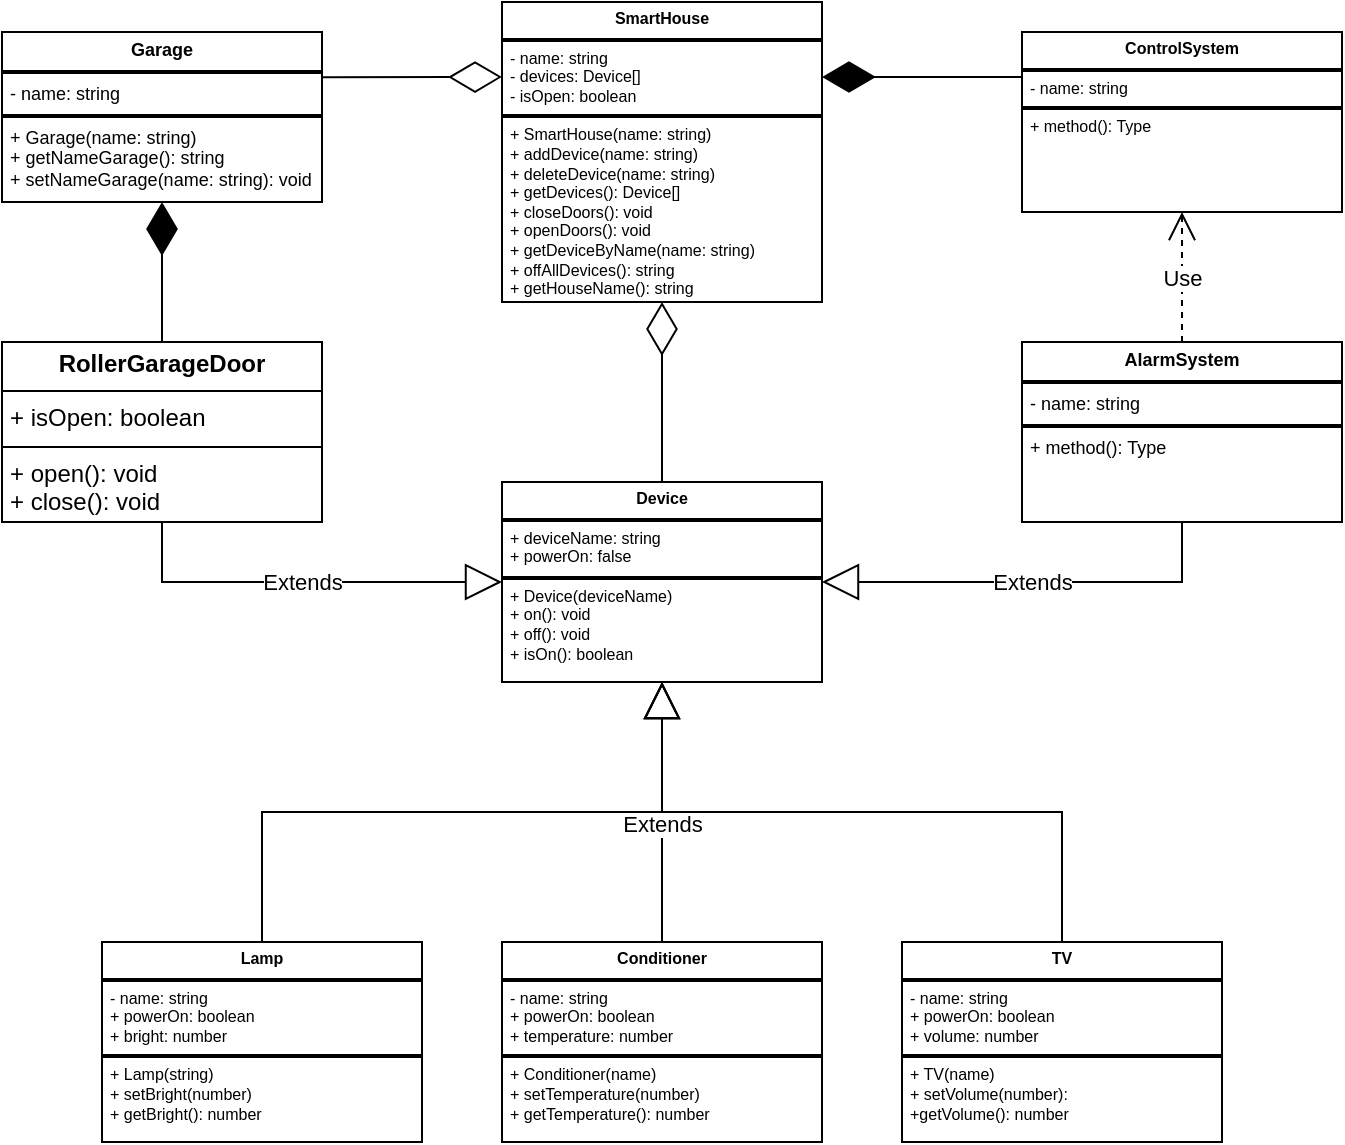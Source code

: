 <mxfile version="24.2.7" type="device">
  <diagram name="Страница — 1" id="bERqnaUpnix3Bu8-cO2g">
    <mxGraphModel dx="797" dy="441" grid="1" gridSize="10" guides="1" tooltips="1" connect="1" arrows="1" fold="1" page="1" pageScale="1" pageWidth="827" pageHeight="1169" background="#FFFFFF" math="0" shadow="0">
      <root>
        <mxCell id="0" />
        <mxCell id="1" parent="0" />
        <mxCell id="8Muu9q0Q0DCxU8LPVgdl-43" value="&lt;p style=&quot;margin: 4px 0px 0px; text-align: center; font-size: 8px;&quot;&gt;&lt;b style=&quot;font-size: 8px;&quot;&gt;SmartHouse&lt;/b&gt;&lt;/p&gt;&lt;hr style=&quot;border-style: solid; font-size: 8px;&quot;&gt;&lt;p style=&quot;margin: 0px 0px 0px 4px; font-size: 8px;&quot;&gt;&lt;font style=&quot;font-size: 8px;&quot;&gt;- name: string&lt;/font&gt;&lt;/p&gt;&lt;p style=&quot;margin: 0px 0px 0px 4px; font-size: 8px;&quot;&gt;&lt;font style=&quot;font-size: 8px;&quot;&gt;- devices: Device[]&lt;/font&gt;&lt;/p&gt;&lt;p style=&quot;margin: 0px 0px 0px 4px; font-size: 8px;&quot;&gt;&lt;font style=&quot;font-size: 8px;&quot;&gt;- isOpen: boolean&lt;/font&gt;&lt;/p&gt;&lt;hr style=&quot;border-style: solid; font-size: 8px;&quot;&gt;&lt;p style=&quot;margin: 0px 0px 0px 4px; font-size: 8px;&quot;&gt;+ SmartHouse(name: string)&lt;/p&gt;&lt;p style=&quot;margin: 0px 0px 0px 4px; font-size: 8px;&quot;&gt;+ addDevice(name: string)&lt;/p&gt;&lt;p style=&quot;margin: 0px 0px 0px 4px; font-size: 8px;&quot;&gt;+ deleteDevice(name: string)&lt;/p&gt;&lt;p style=&quot;margin: 0px 0px 0px 4px; font-size: 8px;&quot;&gt;+ getDevices(): Device[]&lt;/p&gt;&lt;p style=&quot;margin: 0px 0px 0px 4px; font-size: 8px;&quot;&gt;+ closeDoors(): void&lt;/p&gt;&lt;p style=&quot;margin: 0px 0px 0px 4px; font-size: 8px;&quot;&gt;+ openDoors(): void&lt;/p&gt;&lt;p style=&quot;margin: 0px 0px 0px 4px; font-size: 8px;&quot;&gt;+ getDeviceByName(name: string)&lt;/p&gt;&lt;p style=&quot;margin: 0px 0px 0px 4px; font-size: 8px;&quot;&gt;+ offAllDevices(): string&lt;/p&gt;&lt;p style=&quot;margin: 0px 0px 0px 4px; font-size: 8px;&quot;&gt;+ getHouseName(): string&lt;/p&gt;&lt;p style=&quot;margin: 0px 0px 0px 4px; font-size: 8px;&quot;&gt;&lt;br&gt;&lt;/p&gt;" style="verticalAlign=top;align=left;overflow=fill;html=1;whiteSpace=wrap;fillColor=none;fontSize=8;" vertex="1" parent="1">
          <mxGeometry x="350" y="230" width="160" height="150" as="geometry" />
        </mxCell>
        <mxCell id="8Muu9q0Q0DCxU8LPVgdl-45" value="&lt;p style=&quot;margin: 4px 0px 0px; text-align: center; font-size: 8px;&quot;&gt;&lt;b&gt;Device&lt;/b&gt;&lt;/p&gt;&lt;hr style=&quot;border-style: solid; font-size: 8px;&quot;&gt;&lt;p style=&quot;margin: 0px 0px 0px 4px; font-size: 8px;&quot;&gt;&lt;font style=&quot;font-size: 8px;&quot;&gt;+ deviceName: string&lt;/font&gt;&lt;/p&gt;&lt;p style=&quot;margin: 0px 0px 0px 4px; font-size: 8px;&quot;&gt;&lt;font style=&quot;font-size: 8px;&quot;&gt;+ powerOn: false&lt;/font&gt;&lt;span style=&quot;background-color: initial;&quot;&gt;&amp;nbsp;&lt;/span&gt;&lt;/p&gt;&lt;hr style=&quot;border-style: solid; font-size: 8px;&quot;&gt;&lt;p style=&quot;margin: 0px 0px 0px 4px; font-size: 8px;&quot;&gt;&lt;font style=&quot;font-size: 8px;&quot;&gt;+ Device(deviceName)&lt;br&gt;+ on(): void&lt;/font&gt;&lt;/p&gt;&lt;p style=&quot;margin: 0px 0px 0px 4px; font-size: 8px;&quot;&gt;&lt;font style=&quot;font-size: 8px;&quot;&gt;+ off(): void&lt;/font&gt;&lt;/p&gt;&lt;p style=&quot;margin: 0px 0px 0px 4px; font-size: 8px;&quot;&gt;&lt;font style=&quot;font-size: 8px;&quot;&gt;+ isOn(): boolean&lt;/font&gt;&lt;/p&gt;&lt;p style=&quot;margin: 0px 0px 0px 4px;&quot;&gt;&lt;br&gt;&lt;/p&gt;&lt;p style=&quot;margin: 0px 0px 0px 4px; font-size: 8px;&quot;&gt;&lt;font style=&quot;font-size: 8px;&quot;&gt;&lt;br&gt;&lt;/font&gt;&lt;/p&gt;" style="verticalAlign=top;align=left;overflow=fill;html=1;whiteSpace=wrap;fillColor=none;fontSize=8;" vertex="1" parent="1">
          <mxGeometry x="350" y="470" width="160" height="100" as="geometry" />
        </mxCell>
        <mxCell id="8Muu9q0Q0DCxU8LPVgdl-51" value="&lt;p style=&quot;text-align: center; margin: 4px 0px 0px;&quot;&gt;&lt;span style=&quot;background-color: initial; text-align: left;&quot;&gt;&lt;b&gt;Conditioner&lt;/b&gt;&lt;/span&gt;&lt;/p&gt;&lt;hr style=&quot;border-style: solid; font-size: 8px;&quot;&gt;&lt;p style=&quot;margin: 0px 0px 0px 4px; font-size: 8px;&quot;&gt;- name: string&lt;br&gt;+ powerOn: boolean&lt;br&gt;&lt;/p&gt;&lt;p style=&quot;margin: 0px 0px 0px 4px; font-size: 8px;&quot;&gt;+ temperature: number&lt;/p&gt;&lt;hr style=&quot;border-style: solid; font-size: 8px;&quot;&gt;&lt;p style=&quot;margin: 0px 0px 0px 4px; font-size: 8px;&quot;&gt;+ Conditioner(name)&lt;/p&gt;&lt;p style=&quot;margin: 0px 0px 0px 4px; font-size: 8px;&quot;&gt;+ setTemperature(number)&lt;/p&gt;&lt;p style=&quot;margin: 0px 0px 0px 4px; font-size: 8px;&quot;&gt;+ getTemperature(): number&lt;/p&gt;" style="verticalAlign=top;align=left;overflow=fill;html=1;whiteSpace=wrap;fillColor=none;fontSize=8;" vertex="1" parent="1">
          <mxGeometry x="350" y="700" width="160" height="100" as="geometry" />
        </mxCell>
        <mxCell id="8Muu9q0Q0DCxU8LPVgdl-52" value="&lt;p style=&quot;margin: 4px 0px 0px; text-align: center; font-size: 8px;&quot;&gt;&lt;b&gt;TV&lt;/b&gt;&lt;/p&gt;&lt;hr style=&quot;border-style: solid; font-size: 8px;&quot;&gt;&lt;p style=&quot;margin: 0px 0px 0px 4px; font-size: 8px;&quot;&gt;- name: string&lt;/p&gt;&lt;p style=&quot;margin: 0px 0px 0px 4px; font-size: 8px;&quot;&gt;+ powerOn: boolean&lt;br&gt;&lt;/p&gt;&lt;p style=&quot;margin: 0px 0px 0px 4px; font-size: 8px;&quot;&gt;+ volume: number&lt;/p&gt;&lt;hr style=&quot;border-style: solid; font-size: 8px;&quot;&gt;&lt;p style=&quot;margin: 0px 0px 0px 4px; font-size: 8px;&quot;&gt;+ TV(name)&lt;/p&gt;&lt;p style=&quot;margin: 0px 0px 0px 4px; font-size: 8px;&quot;&gt;+ setVolume(number):&lt;/p&gt;&lt;p style=&quot;margin: 0px 0px 0px 4px; font-size: 8px;&quot;&gt;+getVolume(): number&lt;/p&gt;&lt;p style=&quot;margin: 0px 0px 0px 4px; font-size: 8px;&quot;&gt;&lt;br&gt;&lt;/p&gt;" style="verticalAlign=top;align=left;overflow=fill;html=1;whiteSpace=wrap;fillColor=none;fontSize=8;" vertex="1" parent="1">
          <mxGeometry x="550" y="700" width="160" height="100" as="geometry" />
        </mxCell>
        <mxCell id="8Muu9q0Q0DCxU8LPVgdl-53" value="&lt;p style=&quot;margin: 4px 0px 0px; text-align: center; font-size: 8px;&quot;&gt;&lt;b style=&quot;font-size: 8px;&quot;&gt;Lamp&lt;/b&gt;&lt;/p&gt;&lt;hr style=&quot;border-style: solid; font-size: 8px;&quot;&gt;&lt;p style=&quot;margin: 0px 0px 0px 4px; font-size: 8px;&quot;&gt;- name: string&lt;br&gt;+ powerOn: boolean&lt;/p&gt;&lt;p style=&quot;margin: 0px 0px 0px 4px; font-size: 8px;&quot;&gt;+ bright: number&lt;/p&gt;&lt;hr style=&quot;border-style: solid; font-size: 8px;&quot;&gt;&lt;p style=&quot;margin: 0px 0px 0px 4px; font-size: 8px;&quot;&gt;+ Lamp(string)&lt;br&gt;+ setBright(number)&lt;/p&gt;&lt;p style=&quot;margin: 0px 0px 0px 4px; font-size: 8px;&quot;&gt;+ getBright(): number&lt;/p&gt;&lt;p style=&quot;margin: 0px 0px 0px 4px; font-size: 8px;&quot;&gt;&lt;br&gt;&lt;/p&gt;" style="verticalAlign=top;align=left;overflow=fill;html=1;whiteSpace=wrap;fillColor=none;fontSize=8;" vertex="1" parent="1">
          <mxGeometry x="150" y="700" width="160" height="100" as="geometry" />
        </mxCell>
        <mxCell id="8Muu9q0Q0DCxU8LPVgdl-50" value="Extends" style="endArrow=block;endSize=16;endFill=0;html=1;rounded=0;entryX=0.5;entryY=1;entryDx=0;entryDy=0;exitX=0.5;exitY=0;exitDx=0;exitDy=0;" edge="1" parent="1" source="8Muu9q0Q0DCxU8LPVgdl-51" target="8Muu9q0Q0DCxU8LPVgdl-45">
          <mxGeometry x="-0.091" width="160" relative="1" as="geometry">
            <mxPoint x="430" y="680" as="sourcePoint" />
            <mxPoint x="420" y="740" as="targetPoint" />
            <mxPoint as="offset" />
          </mxGeometry>
        </mxCell>
        <mxCell id="8Muu9q0Q0DCxU8LPVgdl-60" value="" style="endArrow=diamondThin;endFill=0;endSize=24;html=1;rounded=0;entryX=0.5;entryY=1;entryDx=0;entryDy=0;exitX=0.5;exitY=0;exitDx=0;exitDy=0;" edge="1" parent="1" source="8Muu9q0Q0DCxU8LPVgdl-45" target="8Muu9q0Q0DCxU8LPVgdl-43">
          <mxGeometry width="160" relative="1" as="geometry">
            <mxPoint x="280" y="450" as="sourcePoint" />
            <mxPoint x="440" y="450" as="targetPoint" />
          </mxGeometry>
        </mxCell>
        <mxCell id="8Muu9q0Q0DCxU8LPVgdl-67" value="&lt;p style=&quot;margin: 4px 0px 0px; text-align: center; font-size: 8px;&quot;&gt;&lt;b&gt;ControlSystem&lt;/b&gt;&lt;/p&gt;&lt;hr style=&quot;border-style: solid; font-size: 8px;&quot;&gt;&lt;p style=&quot;margin: 0px 0px 0px 4px; font-size: 8px;&quot;&gt;- name: string&lt;/p&gt;&lt;hr style=&quot;border-style: solid; font-size: 8px;&quot;&gt;&lt;p style=&quot;margin: 0px 0px 0px 4px; font-size: 8px;&quot;&gt;+ method(): Type&lt;/p&gt;" style="verticalAlign=top;align=left;overflow=fill;html=1;whiteSpace=wrap;fillColor=none;fontSize=8;" vertex="1" parent="1">
          <mxGeometry x="610" y="245" width="160" height="90" as="geometry" />
        </mxCell>
        <mxCell id="8Muu9q0Q0DCxU8LPVgdl-68" value="&lt;p style=&quot;margin: 4px 0px 0px; text-align: center; font-size: 9px;&quot;&gt;&lt;b style=&quot;font-size: 9px;&quot;&gt;AlarmSystem&lt;/b&gt;&lt;/p&gt;&lt;hr style=&quot;border-style: solid; font-size: 9px;&quot;&gt;&lt;p style=&quot;margin: 0px 0px 0px 4px; font-size: 9px;&quot;&gt;- name: string&lt;/p&gt;&lt;hr style=&quot;border-style: solid; font-size: 9px;&quot;&gt;&lt;p style=&quot;margin: 0px 0px 0px 4px; font-size: 9px;&quot;&gt;+ method(): Type&lt;/p&gt;" style="verticalAlign=top;align=left;overflow=fill;html=1;whiteSpace=wrap;fillColor=none;fontSize=9;" vertex="1" parent="1">
          <mxGeometry x="610" y="400" width="160" height="90" as="geometry" />
        </mxCell>
        <mxCell id="8Muu9q0Q0DCxU8LPVgdl-71" value="Extends" style="endArrow=block;endSize=16;endFill=0;html=1;rounded=0;exitX=0.5;exitY=1;exitDx=0;exitDy=0;entryX=1;entryY=0.5;entryDx=0;entryDy=0;edgeStyle=orthogonalEdgeStyle;" edge="1" parent="1" source="8Muu9q0Q0DCxU8LPVgdl-68" target="8Muu9q0Q0DCxU8LPVgdl-45">
          <mxGeometry width="160" relative="1" as="geometry">
            <mxPoint x="590" y="570" as="sourcePoint" />
            <mxPoint x="750" y="570" as="targetPoint" />
          </mxGeometry>
        </mxCell>
        <mxCell id="8Muu9q0Q0DCxU8LPVgdl-73" value="&lt;p style=&quot;margin: 4px 0px 0px; text-align: center; font-size: 9px;&quot;&gt;&lt;b style=&quot;font-size: 9px;&quot;&gt;Garage&lt;/b&gt;&lt;/p&gt;&lt;hr style=&quot;border-style: solid; font-size: 9px;&quot;&gt;&lt;p style=&quot;margin: 0px 0px 0px 4px; font-size: 9px;&quot;&gt;- name: string&lt;/p&gt;&lt;hr style=&quot;border-style: solid; font-size: 9px;&quot;&gt;&lt;p style=&quot;margin: 0px 0px 0px 4px; font-size: 9px;&quot;&gt;+ Garage(name: string)&lt;br style=&quot;font-size: 9px;&quot;&gt;+ getName&lt;span style=&quot;background-color: initial;&quot;&gt;Garage&lt;/span&gt;&lt;span style=&quot;background-color: initial;&quot;&gt;(): string&lt;/span&gt;&lt;/p&gt;&lt;p style=&quot;margin: 0px 0px 0px 4px; font-size: 9px;&quot;&gt;+ setName&lt;span style=&quot;background-color: initial;&quot;&gt;Garage&lt;/span&gt;&lt;span style=&quot;background-color: initial;&quot;&gt;(name: string): void&lt;/span&gt;&lt;/p&gt;&lt;p style=&quot;margin: 0px 0px 0px 4px; font-size: 9px;&quot;&gt;&lt;br style=&quot;font-size: 9px;&quot;&gt;&lt;/p&gt;" style="verticalAlign=top;align=left;overflow=fill;html=1;whiteSpace=wrap;fillColor=none;fontSize=9;" vertex="1" parent="1">
          <mxGeometry x="100" y="245" width="160" height="85" as="geometry" />
        </mxCell>
        <mxCell id="8Muu9q0Q0DCxU8LPVgdl-74" value="" style="endArrow=diamondThin;endFill=0;endSize=24;html=1;rounded=0;exitX=1;exitY=0.266;exitDx=0;exitDy=0;entryX=0;entryY=0.25;entryDx=0;entryDy=0;exitPerimeter=0;" edge="1" parent="1" source="8Muu9q0Q0DCxU8LPVgdl-73" target="8Muu9q0Q0DCxU8LPVgdl-43">
          <mxGeometry width="160" relative="1" as="geometry">
            <mxPoint x="220" y="310" as="sourcePoint" />
            <mxPoint x="380" y="310" as="targetPoint" />
          </mxGeometry>
        </mxCell>
        <mxCell id="8Muu9q0Q0DCxU8LPVgdl-75" value="&lt;p style=&quot;margin:0px;margin-top:4px;text-align:center;&quot;&gt;&lt;b&gt;RollerGarageDoor&lt;/b&gt;&lt;br&gt;&lt;/p&gt;&lt;hr size=&quot;1&quot; style=&quot;border-style:solid;&quot;&gt;&lt;p style=&quot;margin:0px;margin-left:4px;&quot;&gt;+ isOpen: boolean&lt;/p&gt;&lt;hr size=&quot;1&quot; style=&quot;border-style:solid;&quot;&gt;&lt;p style=&quot;margin:0px;margin-left:4px;&quot;&gt;+ open(): void&lt;/p&gt;&lt;p style=&quot;margin:0px;margin-left:4px;&quot;&gt;+ close(): void&lt;/p&gt;" style="verticalAlign=top;align=left;overflow=fill;html=1;whiteSpace=wrap;fillColor=none;" vertex="1" parent="1">
          <mxGeometry x="100" y="400" width="160" height="90" as="geometry" />
        </mxCell>
        <mxCell id="8Muu9q0Q0DCxU8LPVgdl-79" value="" style="endArrow=diamondThin;endFill=1;endSize=24;html=1;rounded=0;exitX=0.5;exitY=0;exitDx=0;exitDy=0;entryX=0.5;entryY=1;entryDx=0;entryDy=0;" edge="1" parent="1" source="8Muu9q0Q0DCxU8LPVgdl-75" target="8Muu9q0Q0DCxU8LPVgdl-73">
          <mxGeometry width="160" relative="1" as="geometry">
            <mxPoint x="220" y="350" as="sourcePoint" />
            <mxPoint x="380" y="350" as="targetPoint" />
          </mxGeometry>
        </mxCell>
        <mxCell id="8Muu9q0Q0DCxU8LPVgdl-82" value="Extends" style="endArrow=block;endSize=16;endFill=0;html=1;rounded=0;exitX=0.5;exitY=1;exitDx=0;exitDy=0;entryX=0;entryY=0.5;entryDx=0;entryDy=0;edgeStyle=orthogonalEdgeStyle;" edge="1" parent="1" source="8Muu9q0Q0DCxU8LPVgdl-75" target="8Muu9q0Q0DCxU8LPVgdl-45">
          <mxGeometry width="160" relative="1" as="geometry">
            <mxPoint x="180" y="540" as="sourcePoint" />
            <mxPoint x="340" y="540" as="targetPoint" />
          </mxGeometry>
        </mxCell>
        <mxCell id="8Muu9q0Q0DCxU8LPVgdl-87" value="Extends" style="endArrow=block;endSize=16;endFill=0;html=1;rounded=0;exitX=0.5;exitY=0;exitDx=0;exitDy=0;entryX=0.5;entryY=1;entryDx=0;entryDy=0;edgeStyle=orthogonalEdgeStyle;fontColor=none;noLabel=1;" edge="1" parent="1" source="8Muu9q0Q0DCxU8LPVgdl-52" target="8Muu9q0Q0DCxU8LPVgdl-45">
          <mxGeometry width="160" relative="1" as="geometry">
            <mxPoint x="390" y="680" as="sourcePoint" />
            <mxPoint x="550" y="680" as="targetPoint" />
          </mxGeometry>
        </mxCell>
        <mxCell id="8Muu9q0Q0DCxU8LPVgdl-88" value="Extends" style="endArrow=block;endSize=16;endFill=0;html=1;rounded=0;exitX=0.5;exitY=0;exitDx=0;exitDy=0;entryX=0.5;entryY=1;entryDx=0;entryDy=0;edgeStyle=orthogonalEdgeStyle;fontColor=none;noLabel=1;" edge="1" parent="1" source="8Muu9q0Q0DCxU8LPVgdl-53" target="8Muu9q0Q0DCxU8LPVgdl-45">
          <mxGeometry width="160" relative="1" as="geometry">
            <mxPoint x="400" y="690" as="sourcePoint" />
            <mxPoint x="560" y="690" as="targetPoint" />
          </mxGeometry>
        </mxCell>
        <mxCell id="8Muu9q0Q0DCxU8LPVgdl-89" value="Use" style="endArrow=open;endSize=12;dashed=1;html=1;rounded=0;exitX=0.5;exitY=0;exitDx=0;exitDy=0;entryX=0.5;entryY=1;entryDx=0;entryDy=0;" edge="1" parent="1" source="8Muu9q0Q0DCxU8LPVgdl-68" target="8Muu9q0Q0DCxU8LPVgdl-67">
          <mxGeometry width="160" relative="1" as="geometry">
            <mxPoint x="420" y="390" as="sourcePoint" />
            <mxPoint x="580" y="390" as="targetPoint" />
          </mxGeometry>
        </mxCell>
        <mxCell id="8Muu9q0Q0DCxU8LPVgdl-90" value="" style="endArrow=diamondThin;endFill=1;endSize=24;html=1;rounded=0;exitX=0;exitY=0.25;exitDx=0;exitDy=0;entryX=1;entryY=0.25;entryDx=0;entryDy=0;" edge="1" parent="1" source="8Muu9q0Q0DCxU8LPVgdl-67" target="8Muu9q0Q0DCxU8LPVgdl-43">
          <mxGeometry width="160" relative="1" as="geometry">
            <mxPoint x="370" y="390" as="sourcePoint" />
            <mxPoint x="530" y="390" as="targetPoint" />
          </mxGeometry>
        </mxCell>
      </root>
    </mxGraphModel>
  </diagram>
</mxfile>
